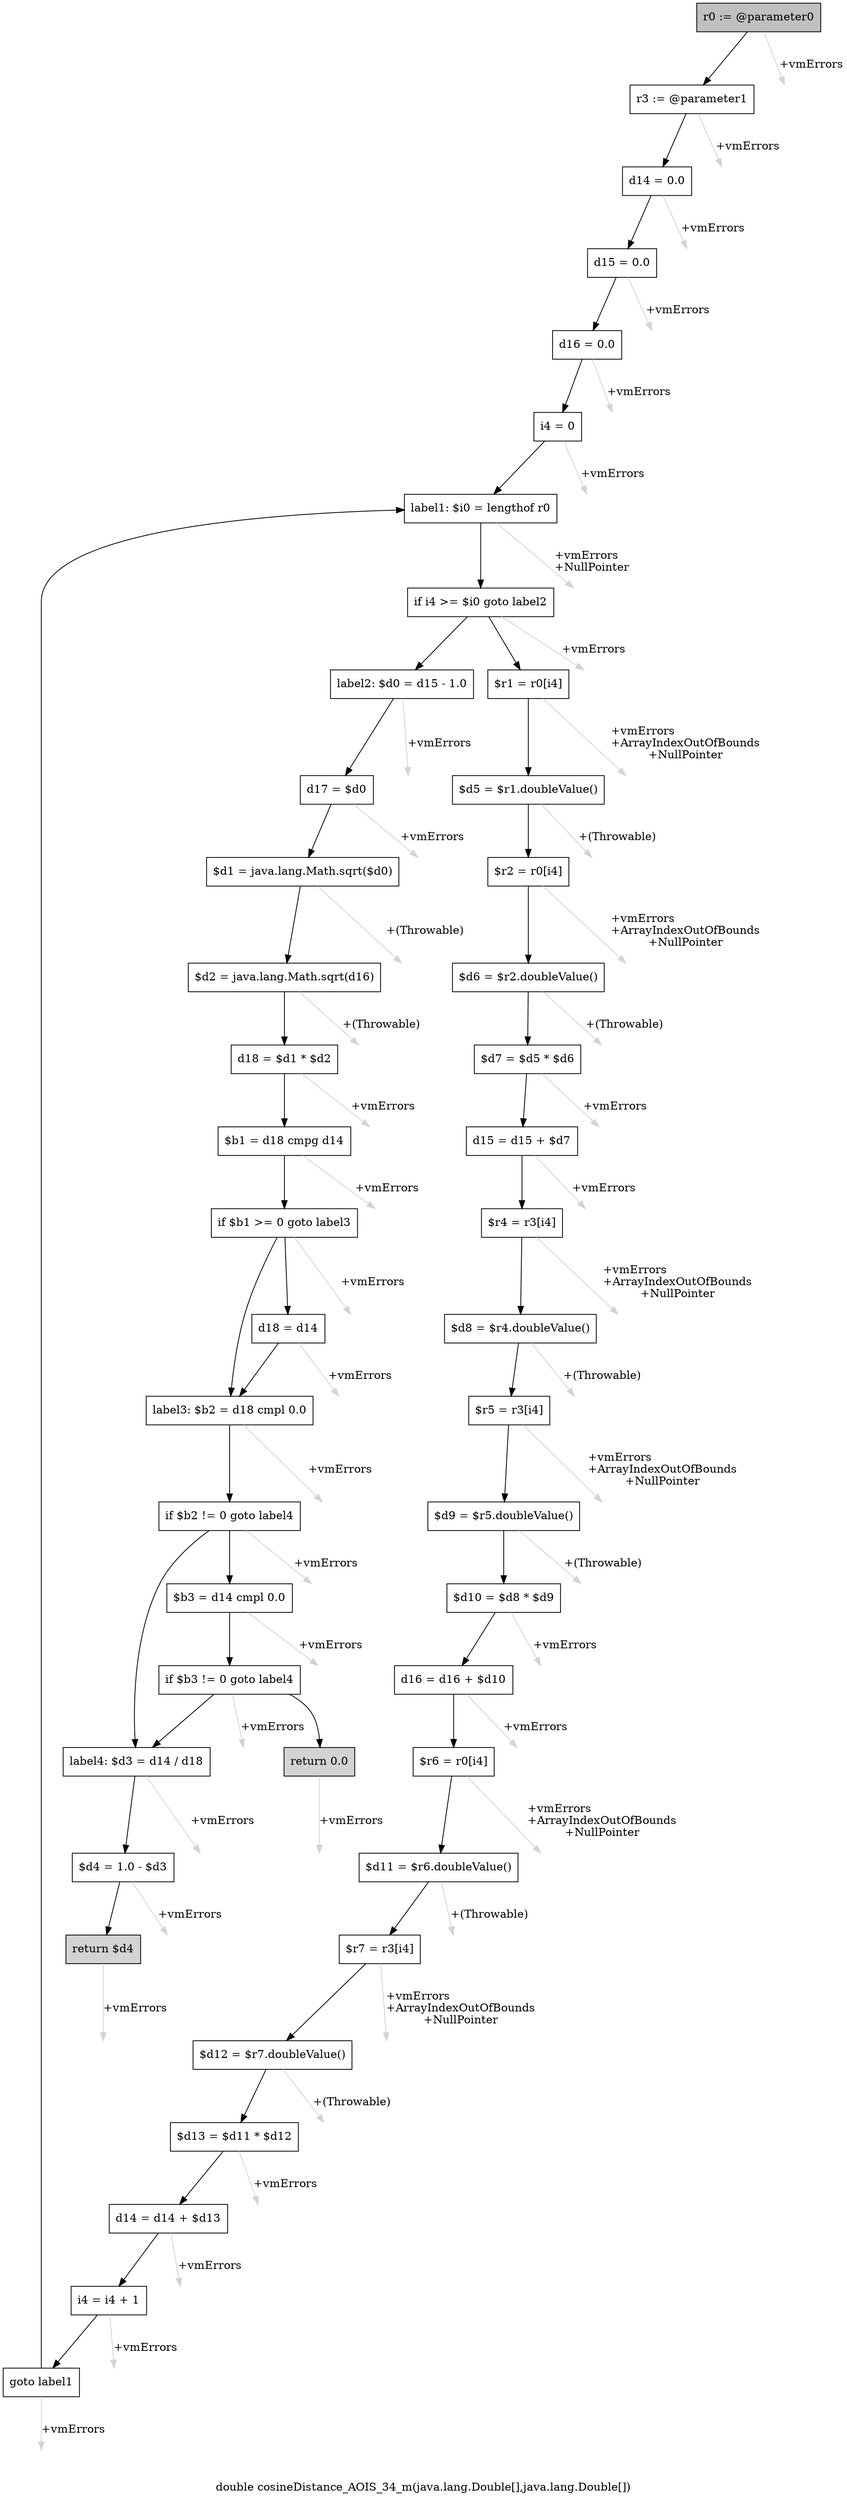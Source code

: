digraph "double cosineDistance_AOIS_34_m(java.lang.Double[],java.lang.Double[])" {
    label="double cosineDistance_AOIS_34_m(java.lang.Double[],java.lang.Double[])";
    node [shape=box];
    "0" [style=filled,fillcolor=gray,label="r0 := @parameter0",];
    "1" [label="r3 := @parameter1",];
    "0"->"1" [color=black,];
    "44" [style=invis,label="Esc",];
    "0"->"44" [color=lightgray,label="\l+vmErrors",];
    "2" [label="d14 = 0.0",];
    "1"->"2" [color=black,];
    "45" [style=invis,label="Esc",];
    "1"->"45" [color=lightgray,label="\l+vmErrors",];
    "3" [label="d15 = 0.0",];
    "2"->"3" [color=black,];
    "46" [style=invis,label="Esc",];
    "2"->"46" [color=lightgray,label="\l+vmErrors",];
    "4" [label="d16 = 0.0",];
    "3"->"4" [color=black,];
    "47" [style=invis,label="Esc",];
    "3"->"47" [color=lightgray,label="\l+vmErrors",];
    "5" [label="i4 = 0",];
    "4"->"5" [color=black,];
    "48" [style=invis,label="Esc",];
    "4"->"48" [color=lightgray,label="\l+vmErrors",];
    "6" [label="label1: $i0 = lengthof r0",];
    "5"->"6" [color=black,];
    "49" [style=invis,label="Esc",];
    "5"->"49" [color=lightgray,label="\l+vmErrors",];
    "7" [label="if i4 >= $i0 goto label2",];
    "6"->"7" [color=black,];
    "50" [style=invis,label="Esc",];
    "6"->"50" [color=lightgray,label="\l+vmErrors\l+NullPointer",];
    "8" [label="$r1 = r0[i4]",];
    "7"->"8" [color=black,];
    "28" [label="label2: $d0 = d15 - 1.0",];
    "7"->"28" [color=black,];
    "51" [style=invis,label="Esc",];
    "7"->"51" [color=lightgray,label="\l+vmErrors",];
    "9" [label="$d5 = $r1.doubleValue()",];
    "8"->"9" [color=black,];
    "52" [style=invis,label="Esc",];
    "8"->"52" [color=lightgray,label="\l+vmErrors\l+ArrayIndexOutOfBounds\l+NullPointer",];
    "10" [label="$r2 = r0[i4]",];
    "9"->"10" [color=black,];
    "53" [style=invis,label="Esc",];
    "9"->"53" [color=lightgray,label="\l+(Throwable)",];
    "11" [label="$d6 = $r2.doubleValue()",];
    "10"->"11" [color=black,];
    "54" [style=invis,label="Esc",];
    "10"->"54" [color=lightgray,label="\l+vmErrors\l+ArrayIndexOutOfBounds\l+NullPointer",];
    "12" [label="$d7 = $d5 * $d6",];
    "11"->"12" [color=black,];
    "55" [style=invis,label="Esc",];
    "11"->"55" [color=lightgray,label="\l+(Throwable)",];
    "13" [label="d15 = d15 + $d7",];
    "12"->"13" [color=black,];
    "56" [style=invis,label="Esc",];
    "12"->"56" [color=lightgray,label="\l+vmErrors",];
    "14" [label="$r4 = r3[i4]",];
    "13"->"14" [color=black,];
    "57" [style=invis,label="Esc",];
    "13"->"57" [color=lightgray,label="\l+vmErrors",];
    "15" [label="$d8 = $r4.doubleValue()",];
    "14"->"15" [color=black,];
    "58" [style=invis,label="Esc",];
    "14"->"58" [color=lightgray,label="\l+vmErrors\l+ArrayIndexOutOfBounds\l+NullPointer",];
    "16" [label="$r5 = r3[i4]",];
    "15"->"16" [color=black,];
    "59" [style=invis,label="Esc",];
    "15"->"59" [color=lightgray,label="\l+(Throwable)",];
    "17" [label="$d9 = $r5.doubleValue()",];
    "16"->"17" [color=black,];
    "60" [style=invis,label="Esc",];
    "16"->"60" [color=lightgray,label="\l+vmErrors\l+ArrayIndexOutOfBounds\l+NullPointer",];
    "18" [label="$d10 = $d8 * $d9",];
    "17"->"18" [color=black,];
    "61" [style=invis,label="Esc",];
    "17"->"61" [color=lightgray,label="\l+(Throwable)",];
    "19" [label="d16 = d16 + $d10",];
    "18"->"19" [color=black,];
    "62" [style=invis,label="Esc",];
    "18"->"62" [color=lightgray,label="\l+vmErrors",];
    "20" [label="$r6 = r0[i4]",];
    "19"->"20" [color=black,];
    "63" [style=invis,label="Esc",];
    "19"->"63" [color=lightgray,label="\l+vmErrors",];
    "21" [label="$d11 = $r6.doubleValue()",];
    "20"->"21" [color=black,];
    "64" [style=invis,label="Esc",];
    "20"->"64" [color=lightgray,label="\l+vmErrors\l+ArrayIndexOutOfBounds\l+NullPointer",];
    "22" [label="$r7 = r3[i4]",];
    "21"->"22" [color=black,];
    "65" [style=invis,label="Esc",];
    "21"->"65" [color=lightgray,label="\l+(Throwable)",];
    "23" [label="$d12 = $r7.doubleValue()",];
    "22"->"23" [color=black,];
    "66" [style=invis,label="Esc",];
    "22"->"66" [color=lightgray,label="\l+vmErrors\l+ArrayIndexOutOfBounds\l+NullPointer",];
    "24" [label="$d13 = $d11 * $d12",];
    "23"->"24" [color=black,];
    "67" [style=invis,label="Esc",];
    "23"->"67" [color=lightgray,label="\l+(Throwable)",];
    "25" [label="d14 = d14 + $d13",];
    "24"->"25" [color=black,];
    "68" [style=invis,label="Esc",];
    "24"->"68" [color=lightgray,label="\l+vmErrors",];
    "26" [label="i4 = i4 + 1",];
    "25"->"26" [color=black,];
    "69" [style=invis,label="Esc",];
    "25"->"69" [color=lightgray,label="\l+vmErrors",];
    "27" [label="goto label1",];
    "26"->"27" [color=black,];
    "70" [style=invis,label="Esc",];
    "26"->"70" [color=lightgray,label="\l+vmErrors",];
    "27"->"6" [color=black,];
    "71" [style=invis,label="Esc",];
    "27"->"71" [color=lightgray,label="\l+vmErrors",];
    "29" [label="d17 = $d0",];
    "28"->"29" [color=black,];
    "72" [style=invis,label="Esc",];
    "28"->"72" [color=lightgray,label="\l+vmErrors",];
    "30" [label="$d1 = java.lang.Math.sqrt($d0)",];
    "29"->"30" [color=black,];
    "73" [style=invis,label="Esc",];
    "29"->"73" [color=lightgray,label="\l+vmErrors",];
    "31" [label="$d2 = java.lang.Math.sqrt(d16)",];
    "30"->"31" [color=black,];
    "74" [style=invis,label="Esc",];
    "30"->"74" [color=lightgray,label="\l+(Throwable)",];
    "32" [label="d18 = $d1 * $d2",];
    "31"->"32" [color=black,];
    "75" [style=invis,label="Esc",];
    "31"->"75" [color=lightgray,label="\l+(Throwable)",];
    "33" [label="$b1 = d18 cmpg d14",];
    "32"->"33" [color=black,];
    "76" [style=invis,label="Esc",];
    "32"->"76" [color=lightgray,label="\l+vmErrors",];
    "34" [label="if $b1 >= 0 goto label3",];
    "33"->"34" [color=black,];
    "77" [style=invis,label="Esc",];
    "33"->"77" [color=lightgray,label="\l+vmErrors",];
    "35" [label="d18 = d14",];
    "34"->"35" [color=black,];
    "36" [label="label3: $b2 = d18 cmpl 0.0",];
    "34"->"36" [color=black,];
    "78" [style=invis,label="Esc",];
    "34"->"78" [color=lightgray,label="\l+vmErrors",];
    "35"->"36" [color=black,];
    "79" [style=invis,label="Esc",];
    "35"->"79" [color=lightgray,label="\l+vmErrors",];
    "37" [label="if $b2 != 0 goto label4",];
    "36"->"37" [color=black,];
    "80" [style=invis,label="Esc",];
    "36"->"80" [color=lightgray,label="\l+vmErrors",];
    "38" [label="$b3 = d14 cmpl 0.0",];
    "37"->"38" [color=black,];
    "41" [label="label4: $d3 = d14 / d18",];
    "37"->"41" [color=black,];
    "81" [style=invis,label="Esc",];
    "37"->"81" [color=lightgray,label="\l+vmErrors",];
    "39" [label="if $b3 != 0 goto label4",];
    "38"->"39" [color=black,];
    "82" [style=invis,label="Esc",];
    "38"->"82" [color=lightgray,label="\l+vmErrors",];
    "40" [style=filled,fillcolor=lightgray,label="return 0.0",];
    "39"->"40" [color=black,];
    "39"->"41" [color=black,];
    "83" [style=invis,label="Esc",];
    "39"->"83" [color=lightgray,label="\l+vmErrors",];
    "84" [style=invis,label="Esc",];
    "40"->"84" [color=lightgray,label="\l+vmErrors",];
    "42" [label="$d4 = 1.0 - $d3",];
    "41"->"42" [color=black,];
    "85" [style=invis,label="Esc",];
    "41"->"85" [color=lightgray,label="\l+vmErrors",];
    "43" [style=filled,fillcolor=lightgray,label="return $d4",];
    "42"->"43" [color=black,];
    "86" [style=invis,label="Esc",];
    "42"->"86" [color=lightgray,label="\l+vmErrors",];
    "87" [style=invis,label="Esc",];
    "43"->"87" [color=lightgray,label="\l+vmErrors",];
}
